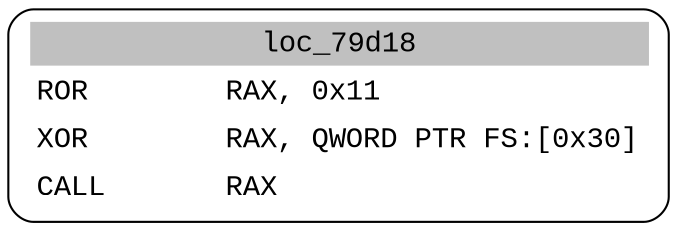 digraph asm_graph {
1941 [
shape="Mrecord" fontname="Courier New"label =<<table border="0" cellborder="0" cellpadding="3"><tr><td align="center" colspan="2" bgcolor="grey">loc_79d18</td></tr><tr><td align="left">ROR        RAX, 0x11</td></tr><tr><td align="left">XOR        RAX, QWORD PTR FS:[0x30]</td></tr><tr><td align="left">CALL       RAX</td></tr></table>> ];
}